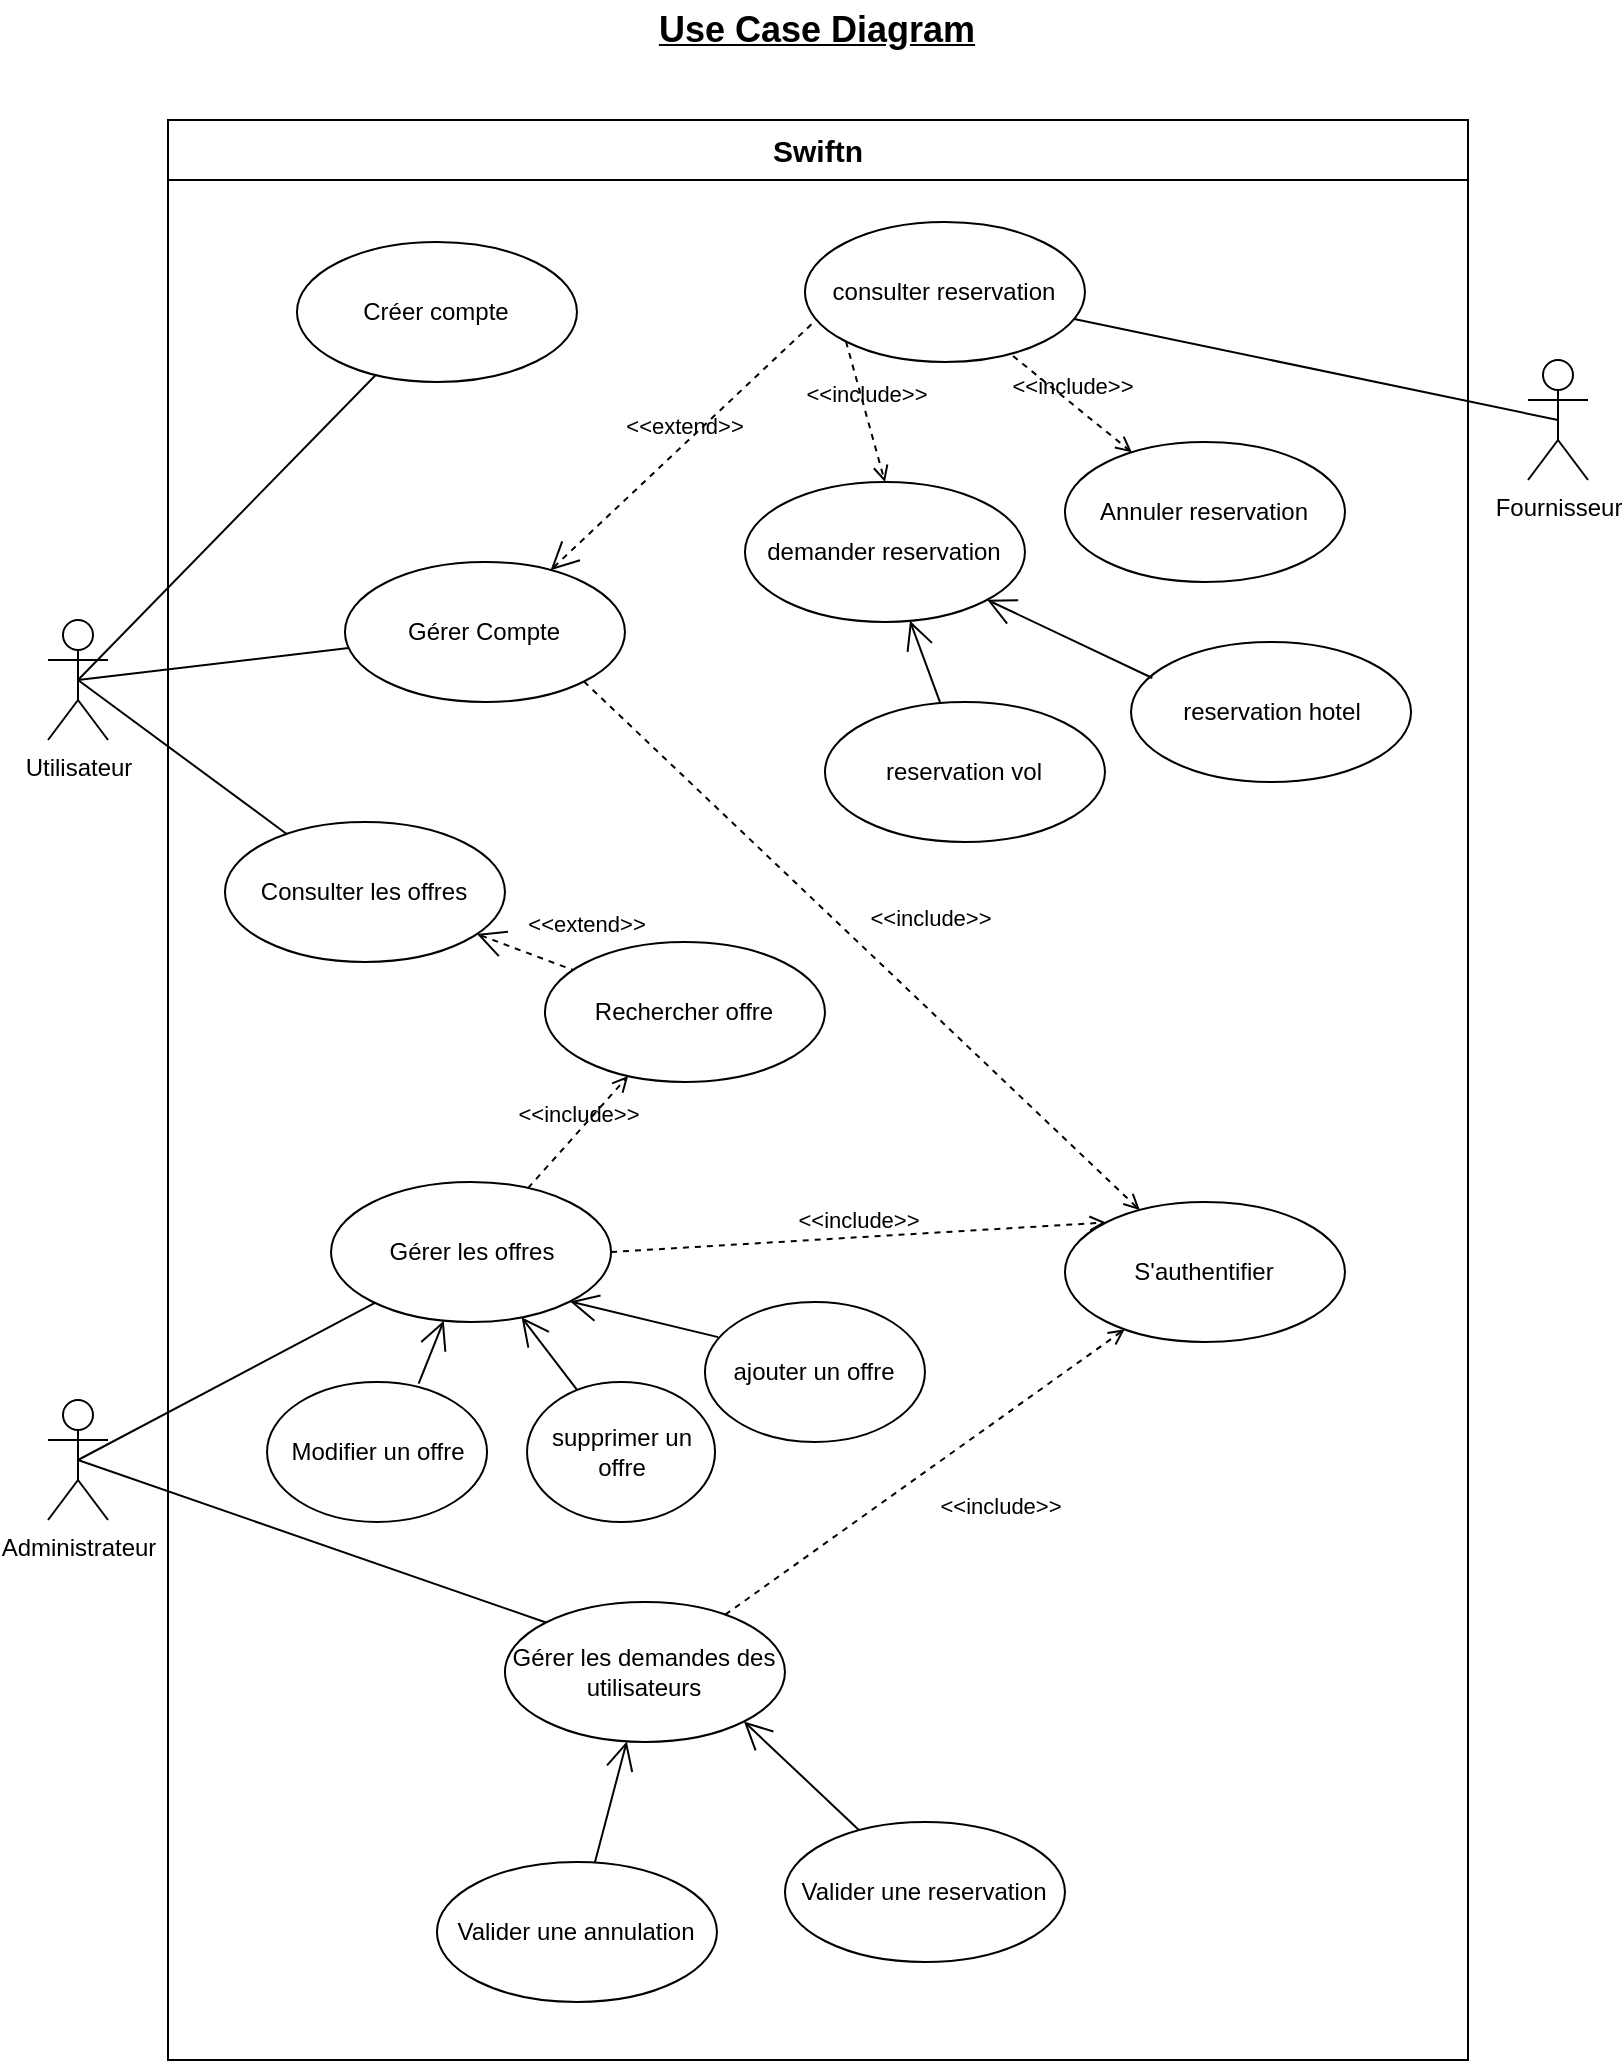 <mxfile version="21.1.2" type="device">
  <diagram name="Page-1" id="O5YgR5gy5S_to33OW35D">
    <mxGraphModel dx="1863" dy="1823" grid="1" gridSize="10" guides="1" tooltips="1" connect="1" arrows="1" fold="1" page="1" pageScale="1" pageWidth="827" pageHeight="1169" math="0" shadow="0">
      <root>
        <mxCell id="0" />
        <mxCell id="1" parent="0" />
        <mxCell id="7n9OjhIDE8xS_rmy63Ca-1" value="" style="swimlane;startSize=0;verticalAlign=middle;" parent="1" vertex="1">
          <mxGeometry x="-738" y="-1080" width="650" height="970" as="geometry">
            <mxRectangle x="-740" y="-1110" width="50" height="40" as="alternateBounds" />
          </mxGeometry>
        </mxCell>
        <mxCell id="7n9OjhIDE8xS_rmy63Ca-2" value="Créer compte" style="ellipse;whiteSpace=wrap;html=1;" parent="7n9OjhIDE8xS_rmy63Ca-1" vertex="1">
          <mxGeometry x="64.48" y="61" width="140" height="70" as="geometry" />
        </mxCell>
        <mxCell id="7n9OjhIDE8xS_rmy63Ca-6" value="Gérer Compte" style="ellipse;whiteSpace=wrap;html=1;" parent="7n9OjhIDE8xS_rmy63Ca-1" vertex="1">
          <mxGeometry x="88.48" y="221" width="140" height="70" as="geometry" />
        </mxCell>
        <mxCell id="7n9OjhIDE8xS_rmy63Ca-13" value="consulter reservation" style="ellipse;whiteSpace=wrap;html=1;" parent="7n9OjhIDE8xS_rmy63Ca-1" vertex="1">
          <mxGeometry x="318.48" y="51" width="140" height="70" as="geometry" />
        </mxCell>
        <mxCell id="7n9OjhIDE8xS_rmy63Ca-11" value="&amp;lt;&amp;lt;include&amp;gt;&amp;gt;" style="html=1;verticalAlign=bottom;labelBackgroundColor=none;endArrow=open;endFill=0;dashed=1;rounded=0;exitX=0.743;exitY=0.957;exitDx=0;exitDy=0;exitPerimeter=0;" parent="7n9OjhIDE8xS_rmy63Ca-1" source="7n9OjhIDE8xS_rmy63Ca-13" target="7n9OjhIDE8xS_rmy63Ca-15" edge="1">
          <mxGeometry width="160" relative="1" as="geometry">
            <mxPoint x="308.48" y="201" as="sourcePoint" />
            <mxPoint x="468.48" y="201" as="targetPoint" />
          </mxGeometry>
        </mxCell>
        <mxCell id="7n9OjhIDE8xS_rmy63Ca-15" value="Annuler reservation" style="ellipse;whiteSpace=wrap;html=1;" parent="7n9OjhIDE8xS_rmy63Ca-1" vertex="1">
          <mxGeometry x="448.48" y="161" width="140" height="70" as="geometry" />
        </mxCell>
        <mxCell id="7n9OjhIDE8xS_rmy63Ca-16" value="demander reservation" style="ellipse;whiteSpace=wrap;html=1;" parent="7n9OjhIDE8xS_rmy63Ca-1" vertex="1">
          <mxGeometry x="288.48" y="181" width="140" height="70" as="geometry" />
        </mxCell>
        <mxCell id="7n9OjhIDE8xS_rmy63Ca-17" value="&amp;lt;&amp;lt;extend&amp;gt;&amp;gt;" style="html=1;startArrow=open;endArrow=none;startSize=12;verticalAlign=bottom;dashed=1;labelBackgroundColor=none;rounded=0;entryX=0.041;entryY=0.697;entryDx=0;entryDy=0;entryPerimeter=0;" parent="7n9OjhIDE8xS_rmy63Ca-1" source="7n9OjhIDE8xS_rmy63Ca-6" target="7n9OjhIDE8xS_rmy63Ca-13" edge="1">
          <mxGeometry width="160" relative="1" as="geometry">
            <mxPoint x="228.48" y="190" as="sourcePoint" />
            <mxPoint x="368.48" y="190" as="targetPoint" />
          </mxGeometry>
        </mxCell>
        <mxCell id="7n9OjhIDE8xS_rmy63Ca-21" value="reservation hotel" style="ellipse;whiteSpace=wrap;html=1;" parent="7n9OjhIDE8xS_rmy63Ca-1" vertex="1">
          <mxGeometry x="481.52" y="261" width="140" height="70" as="geometry" />
        </mxCell>
        <mxCell id="7n9OjhIDE8xS_rmy63Ca-22" value="reservation vol" style="ellipse;whiteSpace=wrap;html=1;" parent="7n9OjhIDE8xS_rmy63Ca-1" vertex="1">
          <mxGeometry x="328.48" y="291" width="140" height="70" as="geometry" />
        </mxCell>
        <mxCell id="7n9OjhIDE8xS_rmy63Ca-51" value="S&#39;authentifier" style="ellipse;whiteSpace=wrap;html=1;" parent="7n9OjhIDE8xS_rmy63Ca-1" vertex="1">
          <mxGeometry x="448.48" y="541" width="140" height="70" as="geometry" />
        </mxCell>
        <mxCell id="7n9OjhIDE8xS_rmy63Ca-53" value="" style="endArrow=open;endFill=1;endSize=12;html=1;rounded=0;shadow=0;sketch=0;" parent="7n9OjhIDE8xS_rmy63Ca-1" source="7n9OjhIDE8xS_rmy63Ca-22" target="7n9OjhIDE8xS_rmy63Ca-16" edge="1">
          <mxGeometry width="160" relative="1" as="geometry">
            <mxPoint x="68.48" y="341" as="sourcePoint" />
            <mxPoint x="88.484" y="302.617" as="targetPoint" />
          </mxGeometry>
        </mxCell>
        <mxCell id="7n9OjhIDE8xS_rmy63Ca-54" value="" style="endArrow=open;endFill=1;endSize=12;html=1;rounded=0;shadow=0;sketch=0;exitX=0.076;exitY=0.257;exitDx=0;exitDy=0;exitPerimeter=0;" parent="7n9OjhIDE8xS_rmy63Ca-1" source="7n9OjhIDE8xS_rmy63Ca-21" target="7n9OjhIDE8xS_rmy63Ca-16" edge="1">
          <mxGeometry width="160" relative="1" as="geometry">
            <mxPoint x="494.834" y="273.516" as="sourcePoint" />
            <mxPoint x="98.484" y="312.617" as="targetPoint" />
          </mxGeometry>
        </mxCell>
        <mxCell id="7n9OjhIDE8xS_rmy63Ca-57" value="&amp;lt;&amp;lt;include&amp;gt;&amp;gt;" style="html=1;verticalAlign=bottom;labelBackgroundColor=none;endArrow=open;endFill=0;dashed=1;rounded=0;exitX=1;exitY=1;exitDx=0;exitDy=0;" parent="7n9OjhIDE8xS_rmy63Ca-1" source="7n9OjhIDE8xS_rmy63Ca-6" target="7n9OjhIDE8xS_rmy63Ca-51" edge="1">
          <mxGeometry x="0.109" y="26" width="160" relative="1" as="geometry">
            <mxPoint x="228.48" y="191" as="sourcePoint" />
            <mxPoint x="588.48" y="576" as="targetPoint" />
            <mxPoint x="1" as="offset" />
          </mxGeometry>
        </mxCell>
        <mxCell id="7n9OjhIDE8xS_rmy63Ca-60" value="Gérer les demandes des utilisateurs" style="ellipse;whiteSpace=wrap;html=1;" parent="7n9OjhIDE8xS_rmy63Ca-1" vertex="1">
          <mxGeometry x="168.48" y="741" width="140" height="70" as="geometry" />
        </mxCell>
        <mxCell id="7n9OjhIDE8xS_rmy63Ca-61" value="&amp;lt;&amp;lt;include&amp;gt;&amp;gt;" style="html=1;verticalAlign=bottom;labelBackgroundColor=none;endArrow=open;endFill=0;dashed=1;rounded=0;exitX=0;exitY=1;exitDx=0;exitDy=0;entryX=0.5;entryY=0;entryDx=0;entryDy=0;" parent="7n9OjhIDE8xS_rmy63Ca-1" source="7n9OjhIDE8xS_rmy63Ca-13" target="7n9OjhIDE8xS_rmy63Ca-16" edge="1">
          <mxGeometry width="160" relative="1" as="geometry">
            <mxPoint x="328.48" y="151" as="sourcePoint" />
            <mxPoint x="360.183" y="224.746" as="targetPoint" />
          </mxGeometry>
        </mxCell>
        <mxCell id="7n9OjhIDE8xS_rmy63Ca-63" value="Consulter les offres" style="ellipse;whiteSpace=wrap;html=1;" parent="7n9OjhIDE8xS_rmy63Ca-1" vertex="1">
          <mxGeometry x="28.48" y="351" width="140" height="70" as="geometry" />
        </mxCell>
        <mxCell id="7n9OjhIDE8xS_rmy63Ca-65" value="&amp;lt;&amp;lt;extend&amp;gt;&amp;gt;" style="html=1;startArrow=open;endArrow=none;startSize=12;verticalAlign=bottom;dashed=1;labelBackgroundColor=none;rounded=0;" parent="7n9OjhIDE8xS_rmy63Ca-1" source="7n9OjhIDE8xS_rmy63Ca-63" target="7n9OjhIDE8xS_rmy63Ca-66" edge="1">
          <mxGeometry x="1" y="15" width="160" relative="1" as="geometry">
            <mxPoint x="78.48" y="411" as="sourcePoint" />
            <mxPoint x="229.159" y="421.004" as="targetPoint" />
            <mxPoint x="1" as="offset" />
          </mxGeometry>
        </mxCell>
        <mxCell id="7n9OjhIDE8xS_rmy63Ca-66" value="Rechercher offre" style="ellipse;whiteSpace=wrap;html=1;" parent="7n9OjhIDE8xS_rmy63Ca-1" vertex="1">
          <mxGeometry x="188.48" y="411" width="140" height="70" as="geometry" />
        </mxCell>
        <mxCell id="7n9OjhIDE8xS_rmy63Ca-67" value="Valider une annulation" style="ellipse;whiteSpace=wrap;html=1;" parent="7n9OjhIDE8xS_rmy63Ca-1" vertex="1">
          <mxGeometry x="134.48" y="871" width="140" height="70" as="geometry" />
        </mxCell>
        <mxCell id="7n9OjhIDE8xS_rmy63Ca-68" value="Valider une reservation" style="ellipse;whiteSpace=wrap;html=1;" parent="7n9OjhIDE8xS_rmy63Ca-1" vertex="1">
          <mxGeometry x="308.48" y="851" width="140" height="70" as="geometry" />
        </mxCell>
        <mxCell id="7n9OjhIDE8xS_rmy63Ca-69" value="" style="endArrow=open;endFill=1;endSize=12;html=1;rounded=0;shadow=0;sketch=0;entryX=1;entryY=1;entryDx=0;entryDy=0;" parent="7n9OjhIDE8xS_rmy63Ca-1" source="7n9OjhIDE8xS_rmy63Ca-68" target="7n9OjhIDE8xS_rmy63Ca-60" edge="1">
          <mxGeometry width="160" relative="1" as="geometry">
            <mxPoint x="658.48" y="911" as="sourcePoint" />
            <mxPoint x="658.48" y="851" as="targetPoint" />
          </mxGeometry>
        </mxCell>
        <mxCell id="7n9OjhIDE8xS_rmy63Ca-70" value="" style="endArrow=open;endFill=1;endSize=12;html=1;rounded=0;shadow=0;sketch=0;" parent="7n9OjhIDE8xS_rmy63Ca-1" source="7n9OjhIDE8xS_rmy63Ca-67" target="7n9OjhIDE8xS_rmy63Ca-60" edge="1">
          <mxGeometry width="160" relative="1" as="geometry">
            <mxPoint x="618.484" y="907.26" as="sourcePoint" />
            <mxPoint x="539.92" y="871" as="targetPoint" />
          </mxGeometry>
        </mxCell>
        <mxCell id="7n9OjhIDE8xS_rmy63Ca-71" value="&amp;lt;&amp;lt;include&amp;gt;&amp;gt;" style="html=1;verticalAlign=bottom;labelBackgroundColor=none;endArrow=open;endFill=0;dashed=1;rounded=0;" parent="7n9OjhIDE8xS_rmy63Ca-1" source="7n9OjhIDE8xS_rmy63Ca-60" target="7n9OjhIDE8xS_rmy63Ca-51" edge="1">
          <mxGeometry x="0.13" y="-43" width="160" relative="1" as="geometry">
            <mxPoint x="478.481" y="581.785" as="sourcePoint" />
            <mxPoint x="558.214" y="545.998" as="targetPoint" />
            <mxPoint as="offset" />
          </mxGeometry>
        </mxCell>
        <mxCell id="7n9OjhIDE8xS_rmy63Ca-72" value="Gérer les offres" style="ellipse;whiteSpace=wrap;html=1;" parent="7n9OjhIDE8xS_rmy63Ca-1" vertex="1">
          <mxGeometry x="81.52" y="531" width="140" height="70" as="geometry" />
        </mxCell>
        <mxCell id="7n9OjhIDE8xS_rmy63Ca-74" value="Modifier un offre" style="ellipse;whiteSpace=wrap;html=1;" parent="7n9OjhIDE8xS_rmy63Ca-1" vertex="1">
          <mxGeometry x="49.52" y="631" width="110" height="70" as="geometry" />
        </mxCell>
        <mxCell id="7n9OjhIDE8xS_rmy63Ca-75" value="supprimer un offre" style="ellipse;whiteSpace=wrap;html=1;" parent="7n9OjhIDE8xS_rmy63Ca-1" vertex="1">
          <mxGeometry x="179.52" y="631" width="94" height="70" as="geometry" />
        </mxCell>
        <mxCell id="7n9OjhIDE8xS_rmy63Ca-76" value="ajouter un offre" style="ellipse;whiteSpace=wrap;html=1;" parent="7n9OjhIDE8xS_rmy63Ca-1" vertex="1">
          <mxGeometry x="268.48" y="591" width="110" height="70" as="geometry" />
        </mxCell>
        <mxCell id="7n9OjhIDE8xS_rmy63Ca-77" value="" style="endArrow=open;endFill=1;endSize=12;html=1;rounded=0;shadow=0;sketch=0;exitX=0.266;exitY=0.057;exitDx=0;exitDy=0;exitPerimeter=0;" parent="7n9OjhIDE8xS_rmy63Ca-1" source="7n9OjhIDE8xS_rmy63Ca-75" target="7n9OjhIDE8xS_rmy63Ca-72" edge="1">
          <mxGeometry width="160" relative="1" as="geometry">
            <mxPoint x="208.48" y="641" as="sourcePoint" />
            <mxPoint x="361.52" y="491" as="targetPoint" />
          </mxGeometry>
        </mxCell>
        <mxCell id="7n9OjhIDE8xS_rmy63Ca-78" value="" style="endArrow=open;endFill=1;endSize=12;html=1;rounded=0;shadow=0;sketch=0;entryX=1;entryY=1;entryDx=0;entryDy=0;exitX=0.06;exitY=0.251;exitDx=0;exitDy=0;exitPerimeter=0;" parent="7n9OjhIDE8xS_rmy63Ca-1" source="7n9OjhIDE8xS_rmy63Ca-76" target="7n9OjhIDE8xS_rmy63Ca-72" edge="1">
          <mxGeometry width="160" relative="1" as="geometry">
            <mxPoint x="268.48" y="611" as="sourcePoint" />
            <mxPoint x="179.077" y="609.881" as="targetPoint" />
          </mxGeometry>
        </mxCell>
        <mxCell id="7n9OjhIDE8xS_rmy63Ca-79" value="" style="endArrow=open;endFill=1;endSize=12;html=1;rounded=0;shadow=0;sketch=0;exitX=0.689;exitY=0.011;exitDx=0;exitDy=0;exitPerimeter=0;" parent="7n9OjhIDE8xS_rmy63Ca-1" source="7n9OjhIDE8xS_rmy63Ca-74" target="7n9OjhIDE8xS_rmy63Ca-72" edge="1">
          <mxGeometry width="160" relative="1" as="geometry">
            <mxPoint x="114.33" y="649.39" as="sourcePoint" />
            <mxPoint x="121.52" y="601" as="targetPoint" />
          </mxGeometry>
        </mxCell>
        <mxCell id="7n9OjhIDE8xS_rmy63Ca-80" value="&amp;lt;&amp;lt;include&amp;gt;&amp;gt;" style="html=1;verticalAlign=bottom;labelBackgroundColor=none;endArrow=open;endFill=0;dashed=1;rounded=0;entryX=0;entryY=0;entryDx=0;entryDy=0;exitX=1;exitY=0.5;exitDx=0;exitDy=0;" parent="7n9OjhIDE8xS_rmy63Ca-1" source="7n9OjhIDE8xS_rmy63Ca-72" target="7n9OjhIDE8xS_rmy63Ca-51" edge="1">
          <mxGeometry width="160" relative="1" as="geometry">
            <mxPoint x="311.095" y="756.867" as="sourcePoint" />
            <mxPoint x="589.965" y="665.209" as="targetPoint" />
          </mxGeometry>
        </mxCell>
        <mxCell id="7n9OjhIDE8xS_rmy63Ca-82" value="&amp;lt;&amp;lt;include&amp;gt;&amp;gt;" style="html=1;verticalAlign=bottom;labelBackgroundColor=none;endArrow=open;endFill=0;dashed=1;rounded=0;" parent="7n9OjhIDE8xS_rmy63Ca-1" source="7n9OjhIDE8xS_rmy63Ca-72" target="7n9OjhIDE8xS_rmy63Ca-66" edge="1">
          <mxGeometry width="160" relative="1" as="geometry">
            <mxPoint x="238.48" y="586" as="sourcePoint" />
            <mxPoint x="568.983" y="621.251" as="targetPoint" />
          </mxGeometry>
        </mxCell>
        <mxCell id="mvuQ_Y2--FHY30veE17c-1" value="&lt;font style=&quot;font-size: 15px;&quot;&gt;&lt;b&gt;Swiftn&lt;/b&gt;&lt;/font&gt;" style="rounded=0;whiteSpace=wrap;html=1;" vertex="1" parent="7n9OjhIDE8xS_rmy63Ca-1">
          <mxGeometry width="650" height="30" as="geometry" />
        </mxCell>
        <mxCell id="7n9OjhIDE8xS_rmy63Ca-3" value="Utilisateur" style="shape=umlActor;verticalLabelPosition=bottom;verticalAlign=top;html=1;" parent="1" vertex="1">
          <mxGeometry x="-798" y="-830" width="30" height="60" as="geometry" />
        </mxCell>
        <mxCell id="7n9OjhIDE8xS_rmy63Ca-5" value="" style="endArrow=none;html=1;rounded=0;exitX=0.5;exitY=0.5;exitDx=0;exitDy=0;exitPerimeter=0;" parent="1" source="7n9OjhIDE8xS_rmy63Ca-3" target="7n9OjhIDE8xS_rmy63Ca-2" edge="1">
          <mxGeometry relative="1" as="geometry">
            <mxPoint x="-658" y="-620" as="sourcePoint" />
            <mxPoint x="-498" y="-620" as="targetPoint" />
          </mxGeometry>
        </mxCell>
        <mxCell id="7n9OjhIDE8xS_rmy63Ca-7" value="" style="endArrow=none;html=1;rounded=0;exitX=0.5;exitY=0.5;exitDx=0;exitDy=0;exitPerimeter=0;" parent="1" source="7n9OjhIDE8xS_rmy63Ca-3" target="7n9OjhIDE8xS_rmy63Ca-6" edge="1">
          <mxGeometry relative="1" as="geometry">
            <mxPoint x="-743" y="-715.36" as="sourcePoint" />
            <mxPoint x="-603.447" y="-834.819" as="targetPoint" />
          </mxGeometry>
        </mxCell>
        <mxCell id="7n9OjhIDE8xS_rmy63Ca-36" value="Administrateur&lt;br&gt;" style="shape=umlActor;verticalLabelPosition=bottom;verticalAlign=top;html=1;" parent="1" vertex="1">
          <mxGeometry x="-798" y="-440" width="30" height="60" as="geometry" />
        </mxCell>
        <mxCell id="7n9OjhIDE8xS_rmy63Ca-59" value="" style="endArrow=none;html=1;rounded=0;shadow=0;verticalAlign=middle;horizontal=1;exitX=0;exitY=0;exitDx=0;exitDy=0;entryX=0.5;entryY=0.5;entryDx=0;entryDy=0;entryPerimeter=0;" parent="1" source="7n9OjhIDE8xS_rmy63Ca-60" target="7n9OjhIDE8xS_rmy63Ca-36" edge="1">
          <mxGeometry relative="1" as="geometry">
            <mxPoint x="-685.514" y="-179.996" as="sourcePoint" />
            <mxPoint x="-778" y="-370" as="targetPoint" />
          </mxGeometry>
        </mxCell>
        <mxCell id="7n9OjhIDE8xS_rmy63Ca-64" value="" style="endArrow=none;html=1;rounded=0;exitX=0.5;exitY=0.5;exitDx=0;exitDy=0;exitPerimeter=0;" parent="1" source="7n9OjhIDE8xS_rmy63Ca-3" target="7n9OjhIDE8xS_rmy63Ca-63" edge="1">
          <mxGeometry relative="1" as="geometry">
            <mxPoint x="-783" y="-730" as="sourcePoint" />
            <mxPoint x="-592.854" y="-808.129" as="targetPoint" />
          </mxGeometry>
        </mxCell>
        <mxCell id="7n9OjhIDE8xS_rmy63Ca-73" value="" style="endArrow=none;html=1;rounded=0;shadow=0;verticalAlign=middle;horizontal=1;entryX=0.5;entryY=0.5;entryDx=0;entryDy=0;entryPerimeter=0;" parent="1" source="7n9OjhIDE8xS_rmy63Ca-72" target="7n9OjhIDE8xS_rmy63Ca-36" edge="1">
          <mxGeometry relative="1" as="geometry">
            <mxPoint x="-582.942" y="-419.997" as="sourcePoint" />
            <mxPoint x="-768" y="-360" as="targetPoint" />
          </mxGeometry>
        </mxCell>
        <mxCell id="7n9OjhIDE8xS_rmy63Ca-28" value="Fournisseur" style="shape=umlActor;verticalLabelPosition=bottom;verticalAlign=top;html=1;" parent="1" vertex="1">
          <mxGeometry x="-58" y="-960" width="30" height="60" as="geometry" />
        </mxCell>
        <mxCell id="7n9OjhIDE8xS_rmy63Ca-34" value="" style="endArrow=none;html=1;rounded=0;shadow=0;verticalAlign=middle;horizontal=1;exitX=0.5;exitY=0.5;exitDx=0;exitDy=0;exitPerimeter=0;" parent="1" source="7n9OjhIDE8xS_rmy63Ca-28" target="7n9OjhIDE8xS_rmy63Ca-13" edge="1">
          <mxGeometry relative="1" as="geometry">
            <mxPoint x="-158" y="-751.42" as="sourcePoint" />
            <mxPoint x="-102.177" y="-728.583" as="targetPoint" />
          </mxGeometry>
        </mxCell>
        <mxCell id="uBiMuw0zkJSRo9HbzH_W-2" value="&lt;font style=&quot;font-size: 18px;&quot;&gt;&lt;b&gt;&lt;u&gt;Use Case Diagram&lt;/u&gt;&lt;/b&gt;&lt;/font&gt;" style="text;html=1;strokeColor=none;fillColor=none;align=center;verticalAlign=middle;whiteSpace=wrap;rounded=0;" parent="1" vertex="1">
          <mxGeometry x="-495" y="-1140" width="163" height="30" as="geometry" />
        </mxCell>
      </root>
    </mxGraphModel>
  </diagram>
</mxfile>
